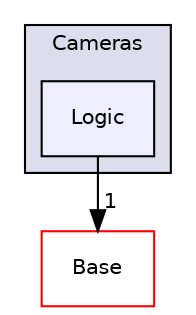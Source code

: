 digraph "Modules/Loadable/Cameras/Logic" {
  bgcolor=transparent;
  compound=true
  node [ fontsize="10", fontname="Helvetica"];
  edge [ labelfontsize="10", labelfontname="Helvetica"];
  subgraph clusterdir_f6ef0237751192c250b490ce2141bdaf {
    graph [ bgcolor="#ddddee", pencolor="black", label="Cameras" fontname="Helvetica", fontsize="10", URL="dir_f6ef0237751192c250b490ce2141bdaf.html"]
  dir_88dbf10bd93b23bba63b7fde3045b47f [shape=box, label="Logic", style="filled", fillcolor="#eeeeff", pencolor="black", URL="dir_88dbf10bd93b23bba63b7fde3045b47f.html"];
  }
  dir_628593db0cdce5a76fb85526ae5aa762 [shape=box label="Base" color="red" URL="dir_628593db0cdce5a76fb85526ae5aa762.html"];
  dir_88dbf10bd93b23bba63b7fde3045b47f->dir_628593db0cdce5a76fb85526ae5aa762 [headlabel="1", labeldistance=1.5 headhref="dir_000057_000002.html"];
}
